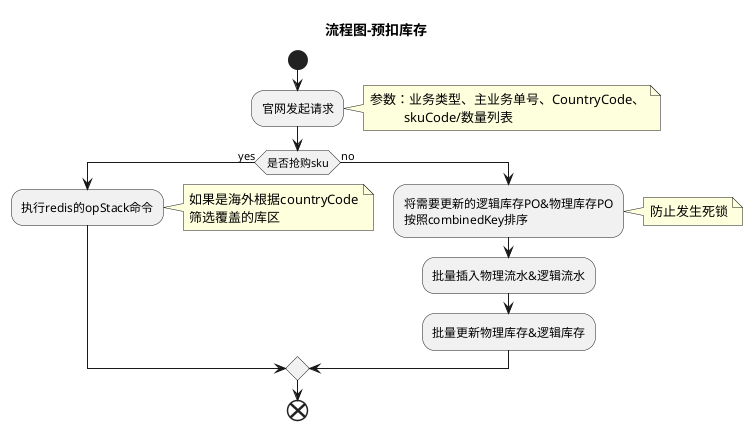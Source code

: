 @startuml
title 流程图-预扣库存
start
:官网发起请求;
note right
参数：业务类型、主业务单号、CountryCode、
          skuCode/数量列表
end note
if (是否抢购sku) then (yes)
    :执行redis的opStack命令;
    note right
    如果是海外根据countryCode
    筛选覆盖的库区
    end note
else (no)
    :将需要更新的逻辑库存PO&物理库存PO
    按照combinedKey排序;
    note right
    防止发生死锁
    end note
    :批量插入物理流水&逻辑流水;
    :批量更新物理库存&逻辑库存;
endif
end
@enduml